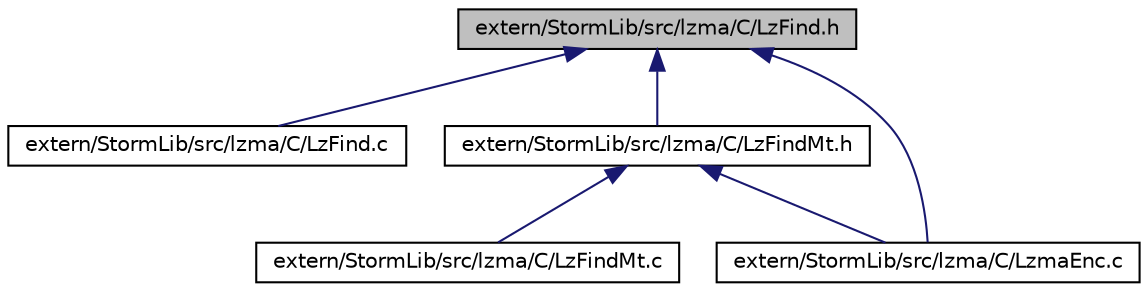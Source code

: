 digraph G
{
  edge [fontname="Helvetica",fontsize="10",labelfontname="Helvetica",labelfontsize="10"];
  node [fontname="Helvetica",fontsize="10",shape=record];
  Node1 [label="extern/StormLib/src/lzma/C/LzFind.h",height=0.2,width=0.4,color="black", fillcolor="grey75", style="filled" fontcolor="black"];
  Node1 -> Node2 [dir="back",color="midnightblue",fontsize="10",style="solid",fontname="Helvetica"];
  Node2 [label="extern/StormLib/src/lzma/C/LzFind.c",height=0.2,width=0.4,color="black", fillcolor="white", style="filled",URL="$_lz_find_8c.html"];
  Node1 -> Node3 [dir="back",color="midnightblue",fontsize="10",style="solid",fontname="Helvetica"];
  Node3 [label="extern/StormLib/src/lzma/C/LzFindMt.h",height=0.2,width=0.4,color="black", fillcolor="white", style="filled",URL="$_lz_find_mt_8h.html"];
  Node3 -> Node4 [dir="back",color="midnightblue",fontsize="10",style="solid",fontname="Helvetica"];
  Node4 [label="extern/StormLib/src/lzma/C/LzFindMt.c",height=0.2,width=0.4,color="black", fillcolor="white", style="filled",URL="$_lz_find_mt_8c.html"];
  Node3 -> Node5 [dir="back",color="midnightblue",fontsize="10",style="solid",fontname="Helvetica"];
  Node5 [label="extern/StormLib/src/lzma/C/LzmaEnc.c",height=0.2,width=0.4,color="black", fillcolor="white", style="filled",URL="$_lzma_enc_8c.html"];
  Node1 -> Node5 [dir="back",color="midnightblue",fontsize="10",style="solid",fontname="Helvetica"];
}

